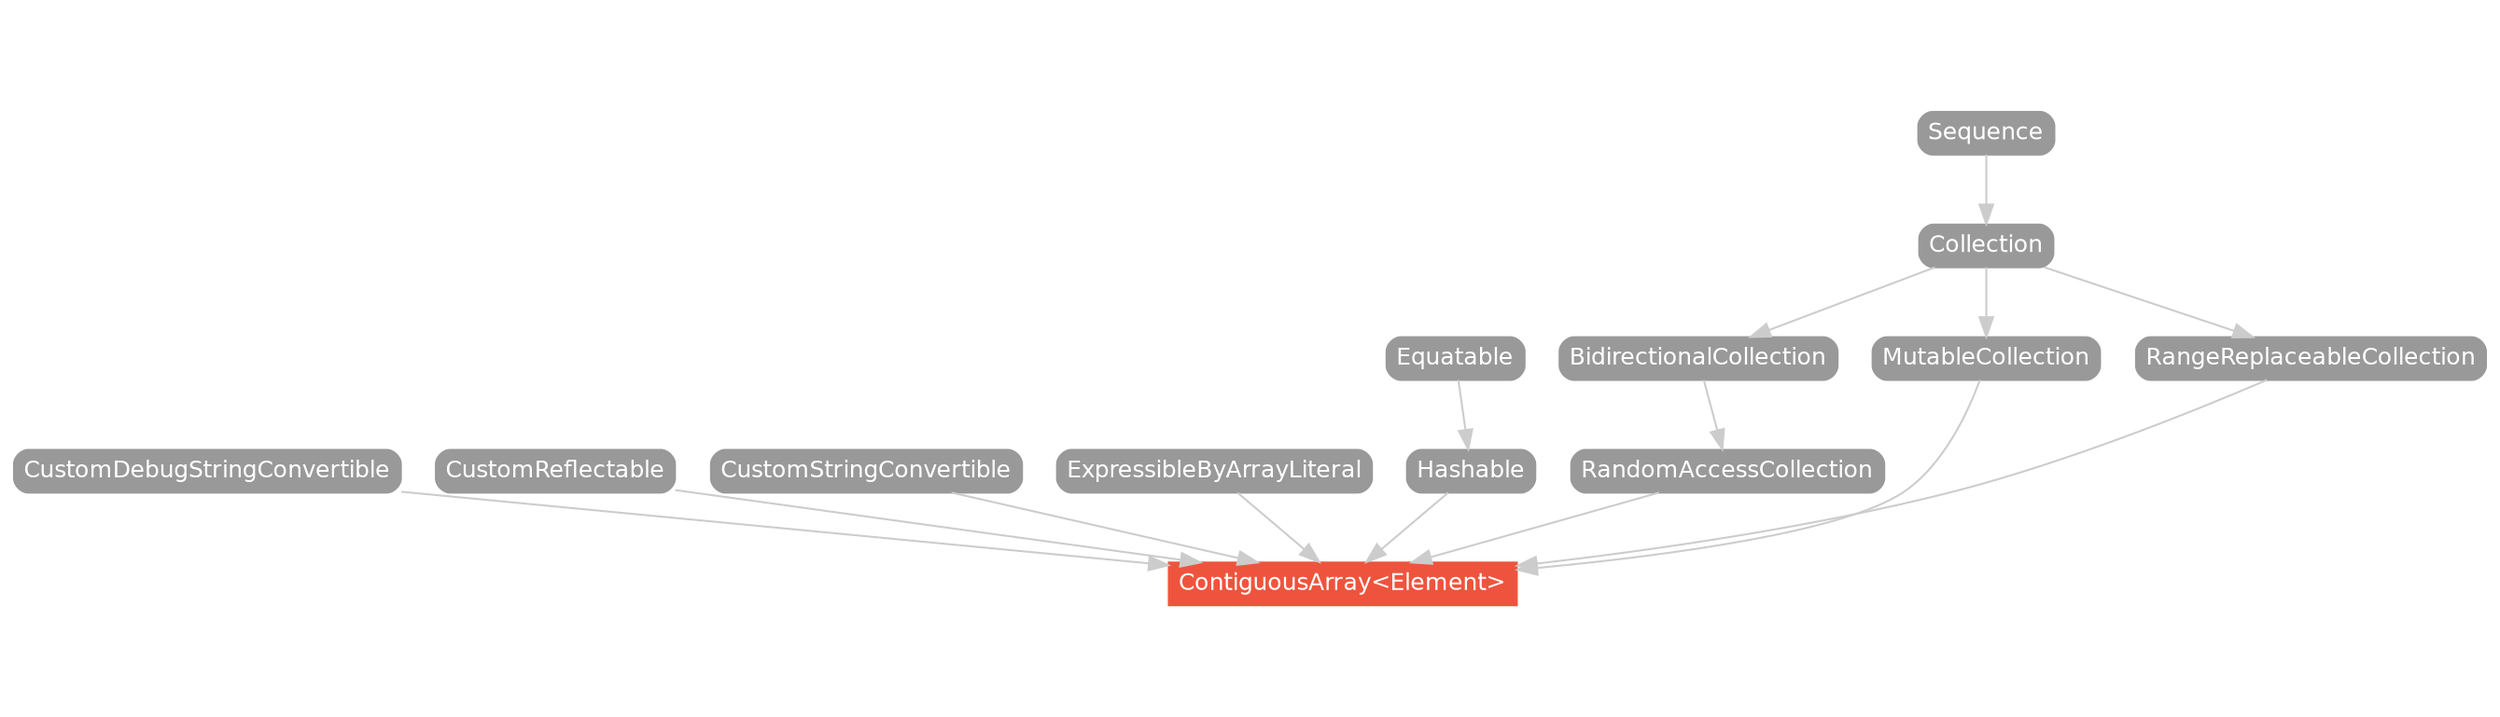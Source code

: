 strict digraph "ContiguousArray<Element> - Type Hierarchy - SwiftDoc.org" {
    pad="0.1,0.8"
    node [shape=box, style="filled,rounded", color="#999999", fillcolor="#999999", fontcolor=white, fontname=Helvetica, fontnames="Helvetica,sansserif", fontsize=12, margin="0.07,0.05", height="0.3"]
    edge [color="#cccccc"]
    "BidirectionalCollection" [URL="/protocol/BidirectionalCollection/hierarchy/"]
    "Collection" [URL="/protocol/Collection/hierarchy/"]
    "ContiguousArray<Element>" [URL="/type/ContiguousArray/", style="filled", fillcolor="#ee543d", color="#ee543d"]
    "CustomDebugStringConvertible" [URL="/protocol/CustomDebugStringConvertible/hierarchy/"]
    "CustomReflectable" [URL="/protocol/CustomReflectable/hierarchy/"]
    "CustomStringConvertible" [URL="/protocol/CustomStringConvertible/hierarchy/"]
    "Equatable" [URL="/protocol/Equatable/hierarchy/"]
    "ExpressibleByArrayLiteral" [URL="/protocol/ExpressibleByArrayLiteral/hierarchy/"]
    "Hashable" [URL="/protocol/Hashable/hierarchy/"]
    "MutableCollection" [URL="/protocol/MutableCollection/hierarchy/"]
    "RandomAccessCollection" [URL="/protocol/RandomAccessCollection/hierarchy/"]
    "RangeReplaceableCollection" [URL="/protocol/RangeReplaceableCollection/hierarchy/"]
    "Sequence" [URL="/protocol/Sequence/hierarchy/"]    "RandomAccessCollection" -> "ContiguousArray<Element>"
    "MutableCollection" -> "ContiguousArray<Element>"
    "ExpressibleByArrayLiteral" -> "ContiguousArray<Element>"
    "RangeReplaceableCollection" -> "ContiguousArray<Element>"
    "CustomReflectable" -> "ContiguousArray<Element>"
    "CustomStringConvertible" -> "ContiguousArray<Element>"
    "CustomDebugStringConvertible" -> "ContiguousArray<Element>"
    "Hashable" -> "ContiguousArray<Element>"
    "BidirectionalCollection" -> "RandomAccessCollection"
    "Collection" -> "BidirectionalCollection"
    "Sequence" -> "Collection"
    "Collection" -> "MutableCollection"
    "Sequence" -> "Collection"
    "Collection" -> "RangeReplaceableCollection"
    "Sequence" -> "Collection"
    "Equatable" -> "Hashable"
    subgraph Types {
        rank = max; "ContiguousArray<Element>";
    }
}